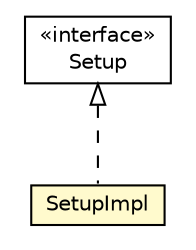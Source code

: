 #!/usr/local/bin/dot
#
# Class diagram 
# Generated by UMLGraph version R5_6-24-gf6e263 (http://www.umlgraph.org/)
#

digraph G {
	edge [fontname="Helvetica",fontsize=10,labelfontname="Helvetica",labelfontsize=10];
	node [fontname="Helvetica",fontsize=10,shape=plaintext];
	nodesep=0.25;
	ranksep=0.5;
	// org.universAAL.tools.ucc.startup.api.Setup
	c7527704 [label=<<table title="org.universAAL.tools.ucc.startup.api.Setup" border="0" cellborder="1" cellspacing="0" cellpadding="2" port="p" href="../Setup.html">
		<tr><td><table border="0" cellspacing="0" cellpadding="1">
<tr><td align="center" balign="center"> &#171;interface&#187; </td></tr>
<tr><td align="center" balign="center"> Setup </td></tr>
		</table></td></tr>
		</table>>, URL="../Setup.html", fontname="Helvetica", fontcolor="black", fontsize=10.0];
	// org.universAAL.tools.ucc.startup.api.impl.SetupImpl
	c7527705 [label=<<table title="org.universAAL.tools.ucc.startup.api.impl.SetupImpl" border="0" cellborder="1" cellspacing="0" cellpadding="2" port="p" bgcolor="lemonChiffon" href="./SetupImpl.html">
		<tr><td><table border="0" cellspacing="0" cellpadding="1">
<tr><td align="center" balign="center"> SetupImpl </td></tr>
		</table></td></tr>
		</table>>, URL="./SetupImpl.html", fontname="Helvetica", fontcolor="black", fontsize=10.0];
	//org.universAAL.tools.ucc.startup.api.impl.SetupImpl implements org.universAAL.tools.ucc.startup.api.Setup
	c7527704:p -> c7527705:p [dir=back,arrowtail=empty,style=dashed];
}


